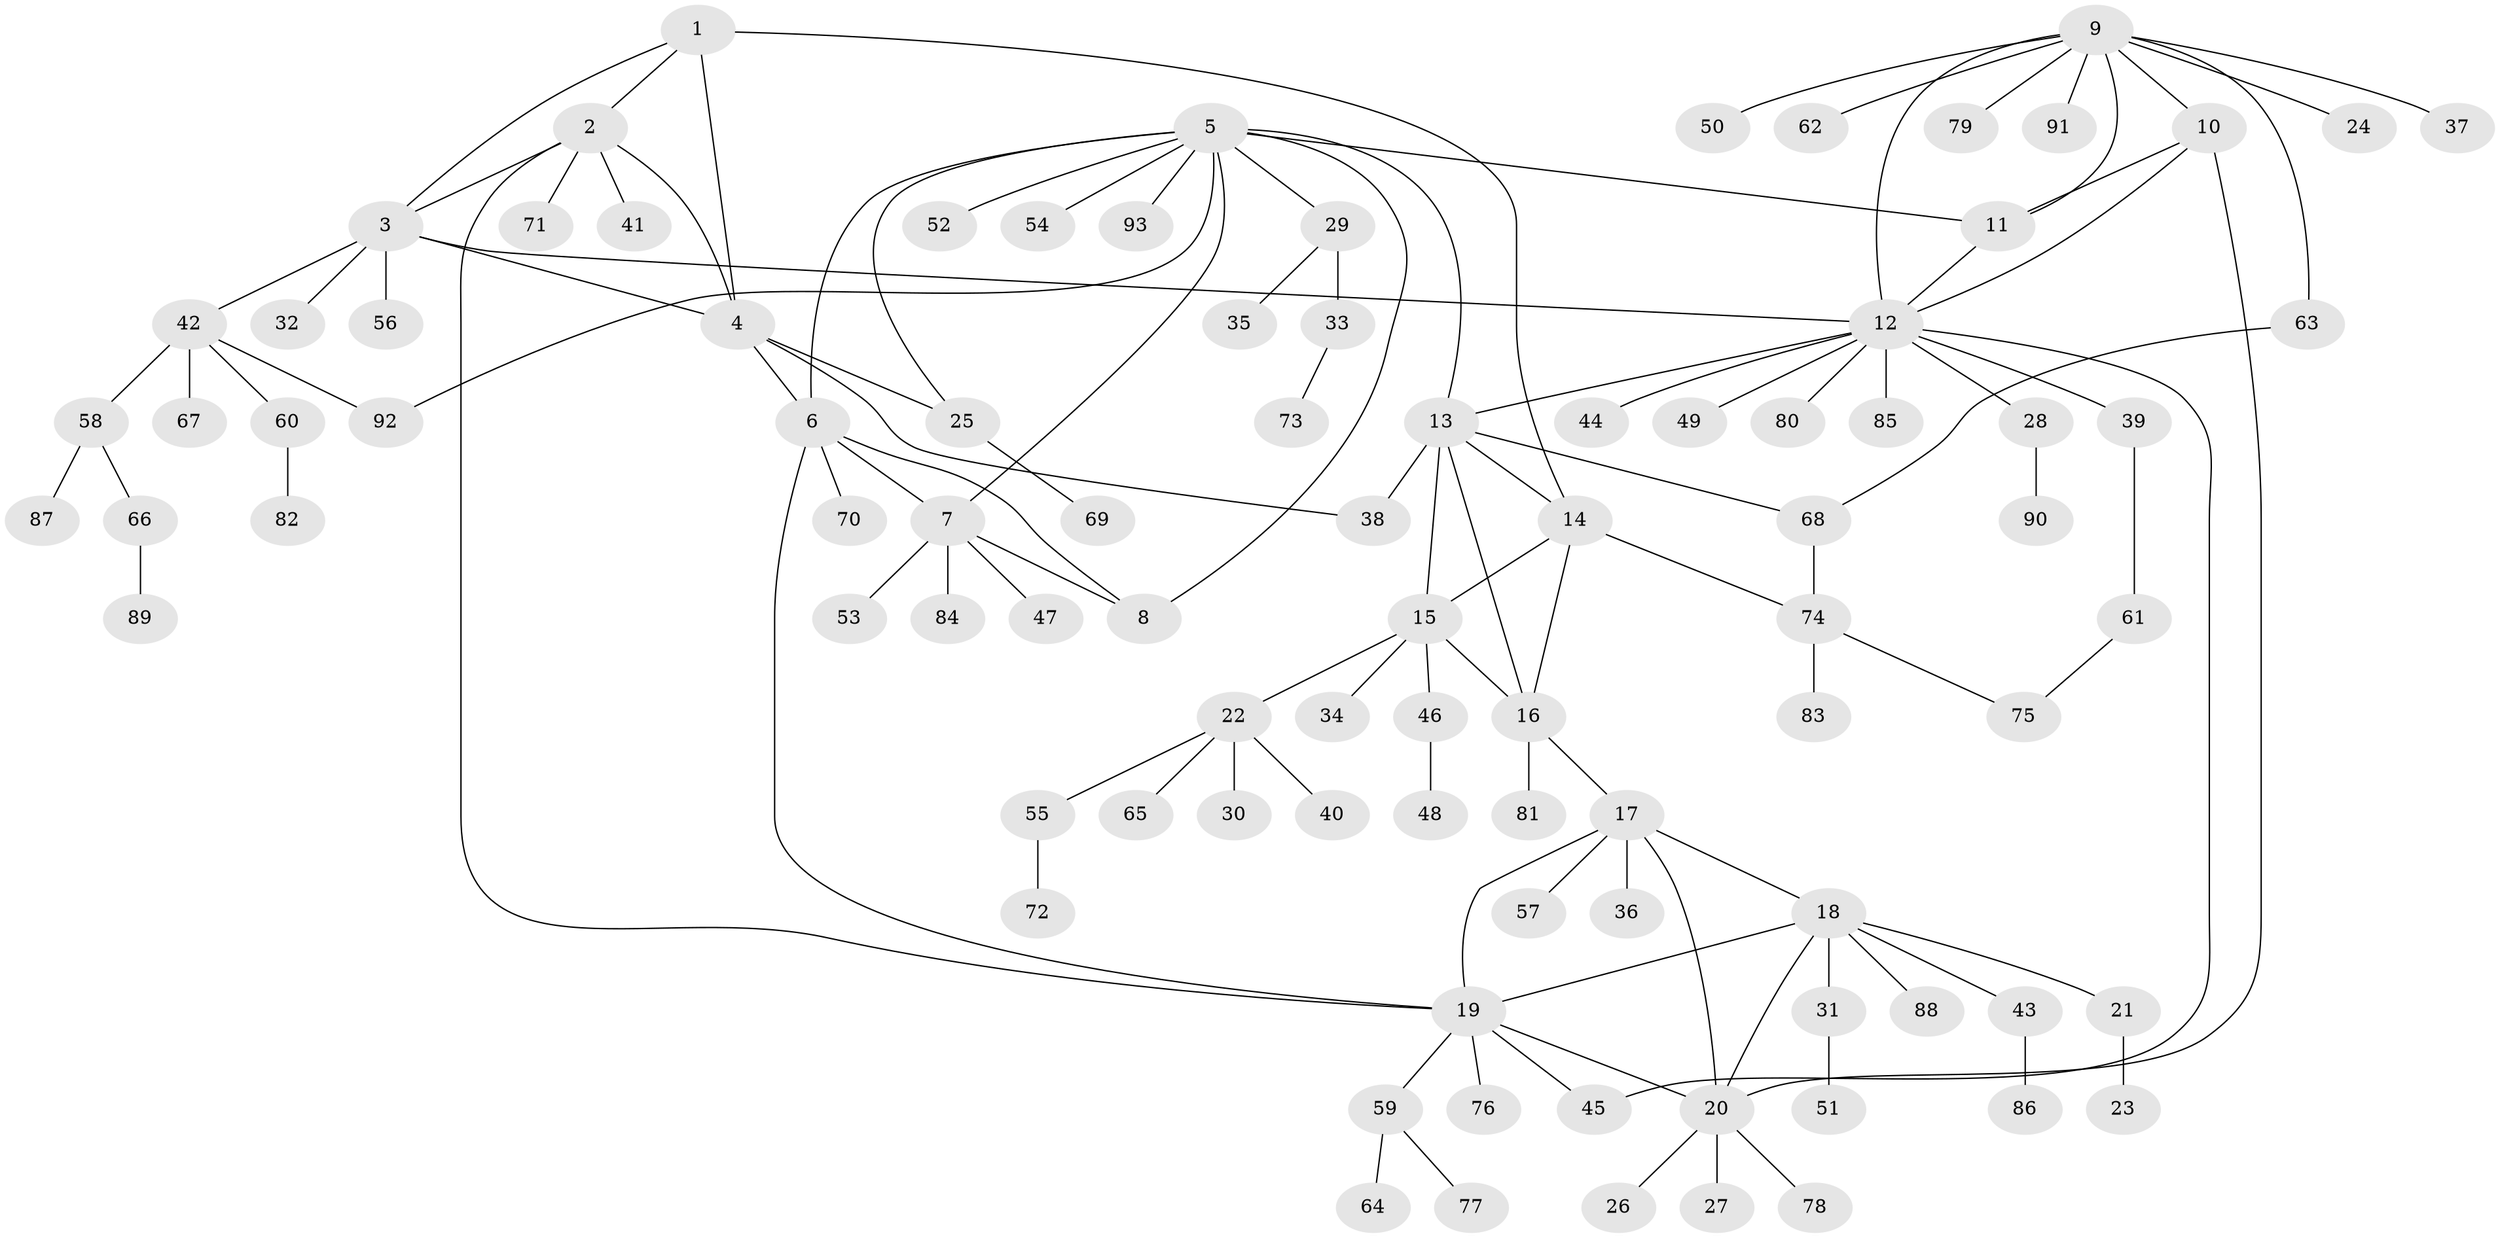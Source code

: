 // Generated by graph-tools (version 1.1) at 2025/16/03/09/25 04:16:02]
// undirected, 93 vertices, 120 edges
graph export_dot {
graph [start="1"]
  node [color=gray90,style=filled];
  1;
  2;
  3;
  4;
  5;
  6;
  7;
  8;
  9;
  10;
  11;
  12;
  13;
  14;
  15;
  16;
  17;
  18;
  19;
  20;
  21;
  22;
  23;
  24;
  25;
  26;
  27;
  28;
  29;
  30;
  31;
  32;
  33;
  34;
  35;
  36;
  37;
  38;
  39;
  40;
  41;
  42;
  43;
  44;
  45;
  46;
  47;
  48;
  49;
  50;
  51;
  52;
  53;
  54;
  55;
  56;
  57;
  58;
  59;
  60;
  61;
  62;
  63;
  64;
  65;
  66;
  67;
  68;
  69;
  70;
  71;
  72;
  73;
  74;
  75;
  76;
  77;
  78;
  79;
  80;
  81;
  82;
  83;
  84;
  85;
  86;
  87;
  88;
  89;
  90;
  91;
  92;
  93;
  1 -- 2;
  1 -- 3;
  1 -- 4;
  1 -- 14;
  2 -- 3;
  2 -- 4;
  2 -- 19;
  2 -- 41;
  2 -- 71;
  3 -- 4;
  3 -- 12;
  3 -- 32;
  3 -- 42;
  3 -- 56;
  4 -- 6;
  4 -- 25;
  4 -- 38;
  5 -- 6;
  5 -- 7;
  5 -- 8;
  5 -- 11;
  5 -- 13;
  5 -- 25;
  5 -- 29;
  5 -- 52;
  5 -- 54;
  5 -- 92;
  5 -- 93;
  6 -- 7;
  6 -- 8;
  6 -- 19;
  6 -- 70;
  7 -- 8;
  7 -- 47;
  7 -- 53;
  7 -- 84;
  9 -- 10;
  9 -- 11;
  9 -- 12;
  9 -- 24;
  9 -- 37;
  9 -- 50;
  9 -- 62;
  9 -- 63;
  9 -- 79;
  9 -- 91;
  10 -- 11;
  10 -- 12;
  10 -- 20;
  11 -- 12;
  12 -- 13;
  12 -- 28;
  12 -- 39;
  12 -- 44;
  12 -- 45;
  12 -- 49;
  12 -- 80;
  12 -- 85;
  13 -- 14;
  13 -- 15;
  13 -- 16;
  13 -- 38;
  13 -- 68;
  14 -- 15;
  14 -- 16;
  14 -- 74;
  15 -- 16;
  15 -- 22;
  15 -- 34;
  15 -- 46;
  16 -- 17;
  16 -- 81;
  17 -- 18;
  17 -- 19;
  17 -- 20;
  17 -- 36;
  17 -- 57;
  18 -- 19;
  18 -- 20;
  18 -- 21;
  18 -- 31;
  18 -- 43;
  18 -- 88;
  19 -- 20;
  19 -- 45;
  19 -- 59;
  19 -- 76;
  20 -- 26;
  20 -- 27;
  20 -- 78;
  21 -- 23;
  22 -- 30;
  22 -- 40;
  22 -- 55;
  22 -- 65;
  25 -- 69;
  28 -- 90;
  29 -- 33;
  29 -- 35;
  31 -- 51;
  33 -- 73;
  39 -- 61;
  42 -- 58;
  42 -- 60;
  42 -- 67;
  42 -- 92;
  43 -- 86;
  46 -- 48;
  55 -- 72;
  58 -- 66;
  58 -- 87;
  59 -- 64;
  59 -- 77;
  60 -- 82;
  61 -- 75;
  63 -- 68;
  66 -- 89;
  68 -- 74;
  74 -- 75;
  74 -- 83;
}

